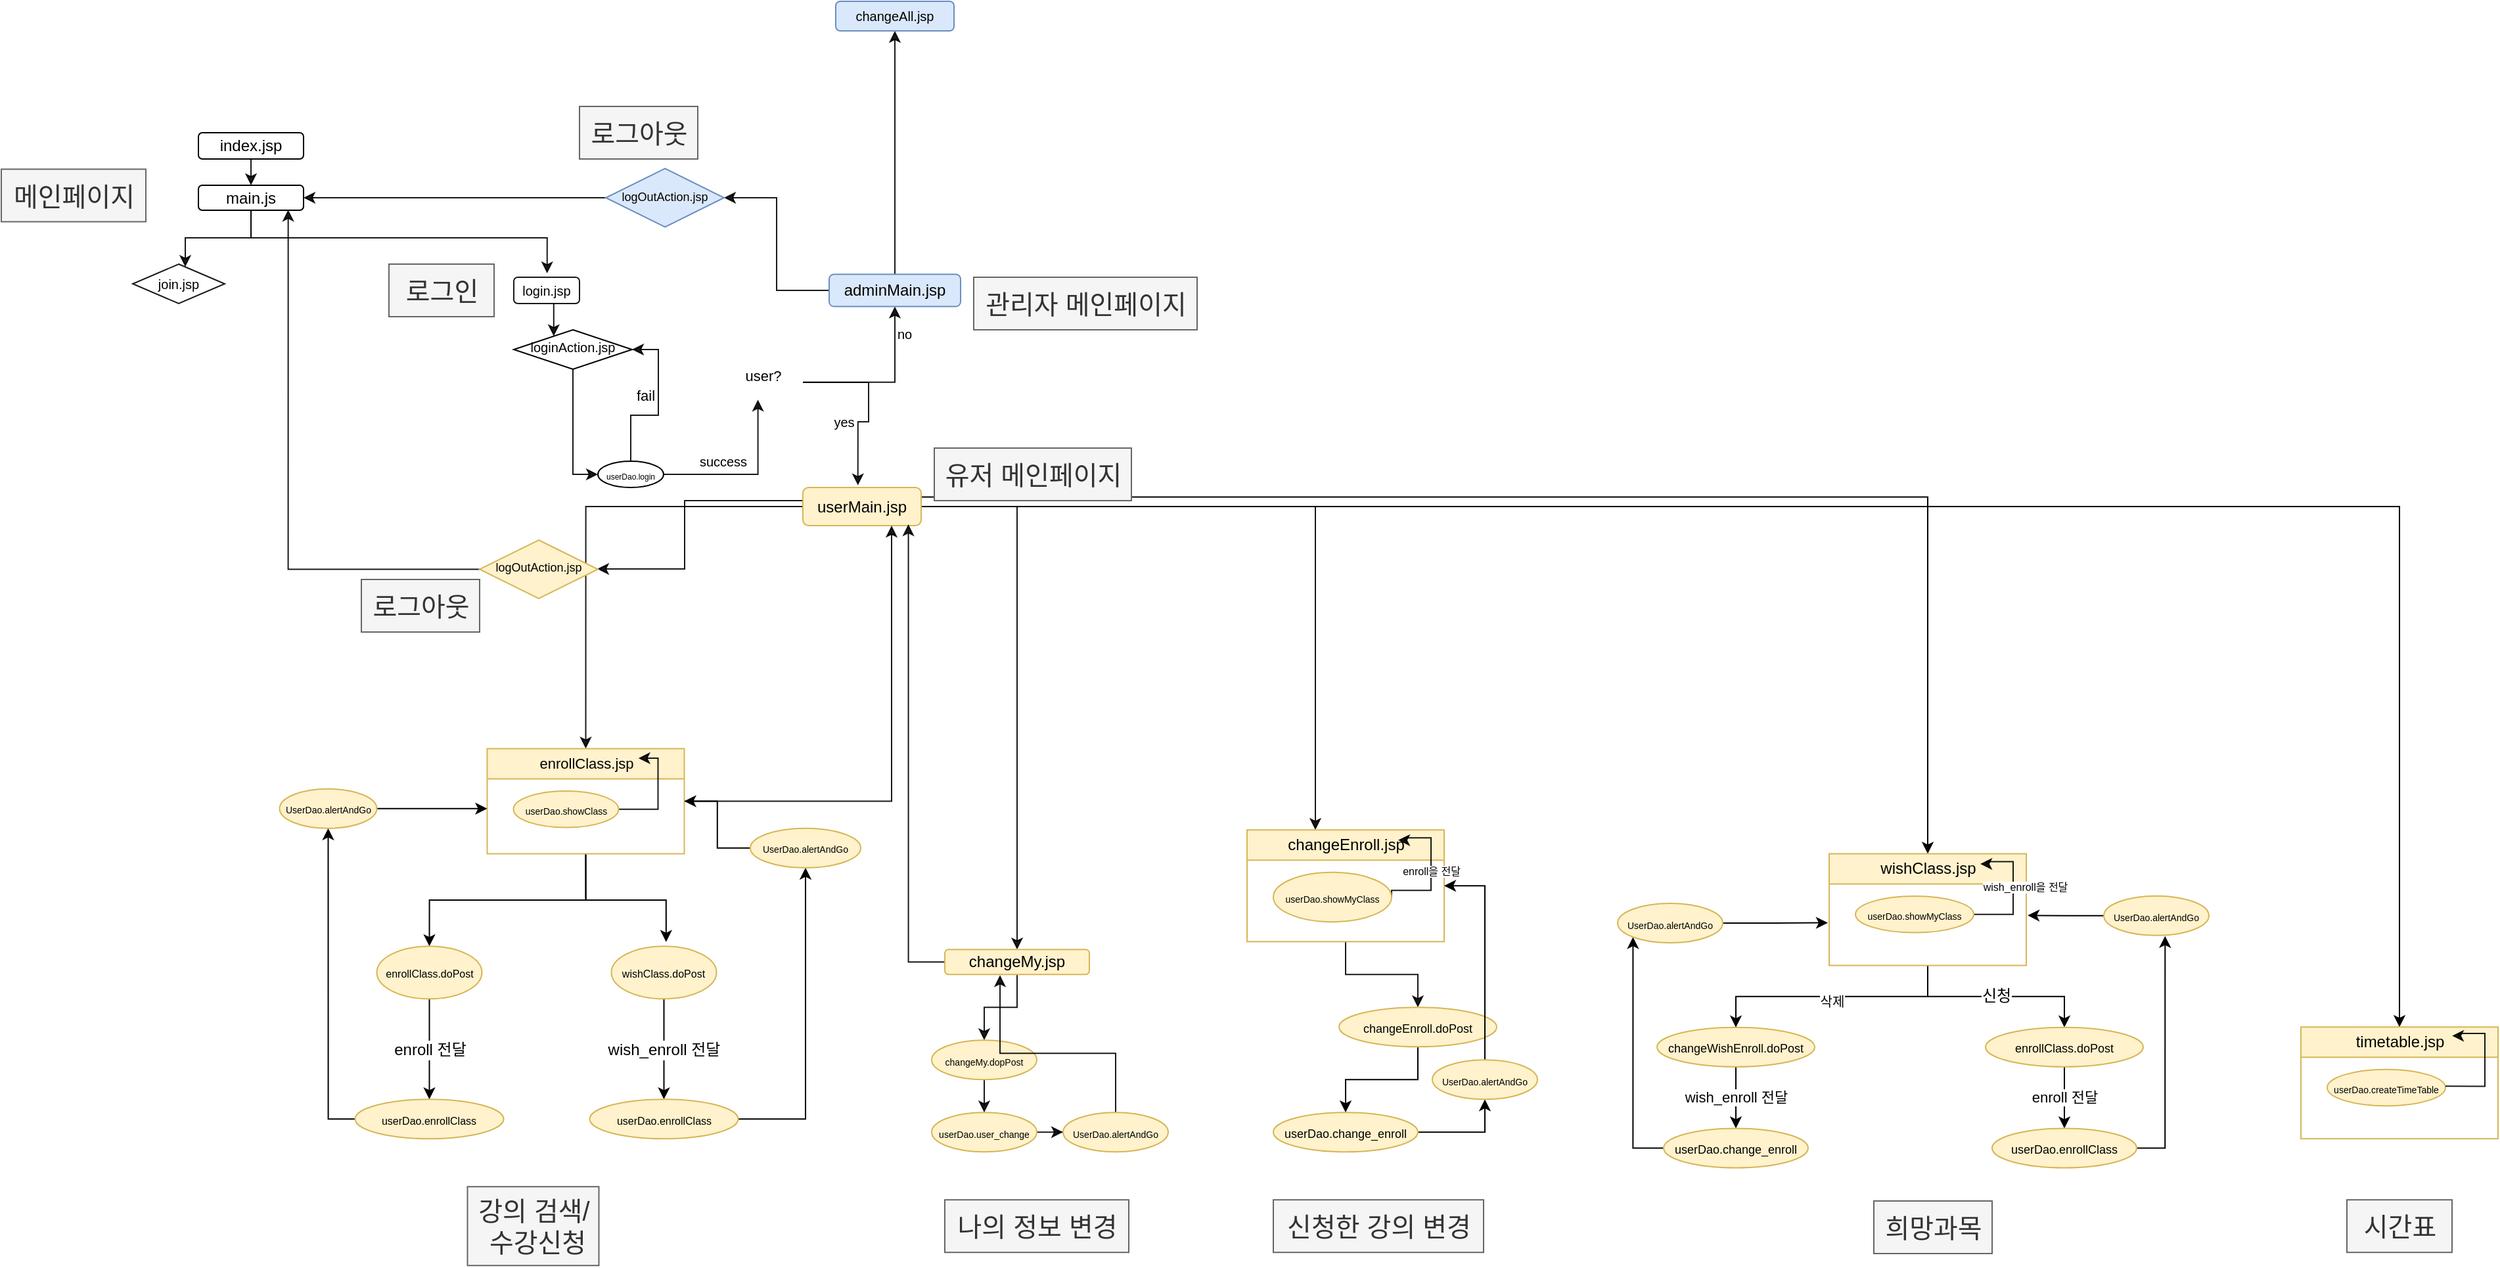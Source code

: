 <mxfile version="20.3.0" type="device"><diagram id="C5RBs43oDa-KdzZeNtuy" name="Page-1"><mxGraphModel dx="1122" dy="823" grid="1" gridSize="10" guides="1" tooltips="1" connect="1" arrows="1" fold="1" page="1" pageScale="1" pageWidth="827" pageHeight="1169" math="0" shadow="0"><root><mxCell id="WIyWlLk6GJQsqaUBKTNV-0"/><mxCell id="WIyWlLk6GJQsqaUBKTNV-1" parent="WIyWlLk6GJQsqaUBKTNV-0"/><mxCell id="cVzbxsJDq6gaKFHoCnAK-21" style="edgeStyle=orthogonalEdgeStyle;rounded=0;orthogonalLoop=1;jettySize=auto;html=1;entryX=0.5;entryY=0;entryDx=0;entryDy=0;opacity=90;" parent="WIyWlLk6GJQsqaUBKTNV-1" source="WIyWlLk6GJQsqaUBKTNV-3" target="WIyWlLk6GJQsqaUBKTNV-7" edge="1"><mxGeometry relative="1" as="geometry"><Array as="points"><mxPoint x="240" y="300"/><mxPoint x="240" y="300"/></Array></mxGeometry></mxCell><mxCell id="WIyWlLk6GJQsqaUBKTNV-3" value="index.jsp" style="rounded=1;whiteSpace=wrap;html=1;fontSize=12;glass=0;strokeWidth=1;shadow=0;" parent="WIyWlLk6GJQsqaUBKTNV-1" vertex="1"><mxGeometry x="200" y="260" width="80" height="20" as="geometry"/></mxCell><mxCell id="cVzbxsJDq6gaKFHoCnAK-24" style="edgeStyle=orthogonalEdgeStyle;rounded=0;orthogonalLoop=1;jettySize=auto;html=1;exitX=0.5;exitY=1;exitDx=0;exitDy=0;opacity=90;entryX=0.507;entryY=-0.148;entryDx=0;entryDy=0;entryPerimeter=0;" parent="WIyWlLk6GJQsqaUBKTNV-1" source="WIyWlLk6GJQsqaUBKTNV-7" target="cVzbxsJDq6gaKFHoCnAK-36" edge="1"><mxGeometry relative="1" as="geometry"><mxPoint x="525" y="360" as="targetPoint"/><Array as="points"><mxPoint x="360" y="340"/><mxPoint x="465" y="340"/><mxPoint x="465" y="367"/></Array></mxGeometry></mxCell><mxCell id="WIyWlLk6GJQsqaUBKTNV-7" value="main.js" style="rounded=1;whiteSpace=wrap;html=1;fontSize=12;glass=0;strokeWidth=1;shadow=0;" parent="WIyWlLk6GJQsqaUBKTNV-1" vertex="1"><mxGeometry x="200" y="300" width="80" height="19" as="geometry"/></mxCell><mxCell id="cVzbxsJDq6gaKFHoCnAK-26" style="edgeStyle=orthogonalEdgeStyle;rounded=0;orthogonalLoop=1;jettySize=auto;html=1;opacity=90;exitX=0.607;exitY=0.963;exitDx=0;exitDy=0;exitPerimeter=0;" parent="WIyWlLk6GJQsqaUBKTNV-1" source="cVzbxsJDq6gaKFHoCnAK-36" target="cVzbxsJDq6gaKFHoCnAK-31" edge="1"><mxGeometry relative="1" as="geometry"><mxPoint x="474" y="391" as="sourcePoint"/><mxPoint x="545" y="410" as="targetPoint"/><Array as="points"><mxPoint x="470" y="391"/><mxPoint x="470" y="391"/></Array></mxGeometry></mxCell><mxCell id="cVzbxsJDq6gaKFHoCnAK-43" style="edgeStyle=orthogonalEdgeStyle;rounded=0;orthogonalLoop=1;jettySize=auto;html=1;fontFamily=Helvetica;fontSize=12;fontColor=default;opacity=90;entryX=0;entryY=0.5;entryDx=0;entryDy=0;" parent="WIyWlLk6GJQsqaUBKTNV-1" source="cVzbxsJDq6gaKFHoCnAK-31" target="cVzbxsJDq6gaKFHoCnAK-82" edge="1"><mxGeometry relative="1" as="geometry"><mxPoint x="490" y="520" as="targetPoint"/><Array as="points"><mxPoint x="485" y="520"/></Array></mxGeometry></mxCell><mxCell id="cVzbxsJDq6gaKFHoCnAK-31" value="&lt;font style=&quot;font-size: 10px;&quot;&gt;loginAction.jsp&lt;/font&gt;" style="rhombus;whiteSpace=wrap;html=1;shadow=0;fontFamily=Helvetica;fontSize=12;align=center;strokeWidth=1;spacing=6;spacingTop=-4;" parent="WIyWlLk6GJQsqaUBKTNV-1" vertex="1"><mxGeometry x="440" y="410" width="90" height="30" as="geometry"/></mxCell><mxCell id="cVzbxsJDq6gaKFHoCnAK-32" style="edgeStyle=orthogonalEdgeStyle;rounded=0;orthogonalLoop=1;jettySize=auto;html=1;exitX=0.5;exitY=1;exitDx=0;exitDy=0;opacity=90;" parent="WIyWlLk6GJQsqaUBKTNV-1" source="WIyWlLk6GJQsqaUBKTNV-7" target="cVzbxsJDq6gaKFHoCnAK-33" edge="1"><mxGeometry relative="1" as="geometry"><mxPoint x="215" y="340.0" as="sourcePoint"/><mxPoint x="190" y="380" as="targetPoint"/><Array as="points"><mxPoint x="240" y="340"/><mxPoint x="190" y="340"/></Array></mxGeometry></mxCell><mxCell id="cVzbxsJDq6gaKFHoCnAK-33" value="join.jsp" style="rhombus;whiteSpace=wrap;html=1;labelBorderColor=none;fontSize=10;fontColor=none;opacity=90;" parent="WIyWlLk6GJQsqaUBKTNV-1" vertex="1"><mxGeometry x="150" y="360" width="70" height="30" as="geometry"/></mxCell><mxCell id="cVzbxsJDq6gaKFHoCnAK-36" value="login.jsp" style="rounded=1;whiteSpace=wrap;html=1;labelBorderColor=none;fontSize=10;fontColor=none;opacity=90;" parent="WIyWlLk6GJQsqaUBKTNV-1" vertex="1"><mxGeometry x="440" y="370" width="50" height="20" as="geometry"/></mxCell><mxCell id="cVzbxsJDq6gaKFHoCnAK-63" value="success" style="edgeStyle=orthogonalEdgeStyle;rounded=0;orthogonalLoop=1;jettySize=auto;html=1;exitX=1;exitY=0.5;exitDx=0;exitDy=0;fontFamily=Helvetica;fontSize=10;fontColor=default;opacity=90;entryX=0.43;entryY=1.106;entryDx=0;entryDy=0;entryPerimeter=0;" parent="WIyWlLk6GJQsqaUBKTNV-1" source="cVzbxsJDq6gaKFHoCnAK-82" target="cVzbxsJDq6gaKFHoCnAK-94" edge="1"><mxGeometry x="-0.298" y="10" relative="1" as="geometry"><mxPoint x="540" y="500" as="sourcePoint"/><mxPoint x="625" y="460" as="targetPoint"/><mxPoint as="offset"/></mxGeometry></mxCell><mxCell id="cVzbxsJDq6gaKFHoCnAK-53" style="edgeStyle=orthogonalEdgeStyle;rounded=0;orthogonalLoop=1;jettySize=auto;html=1;fontFamily=Helvetica;fontSize=10;fontColor=default;opacity=90;" parent="WIyWlLk6GJQsqaUBKTNV-1" source="cVzbxsJDq6gaKFHoCnAK-46" target="cVzbxsJDq6gaKFHoCnAK-74" edge="1"><mxGeometry relative="1" as="geometry"><mxPoint x="570.029" y="621" as="targetPoint"/><Array as="points"><mxPoint x="570" y="540"/><mxPoint x="570" y="592"/></Array></mxGeometry></mxCell><mxCell id="cVzbxsJDq6gaKFHoCnAK-55" style="edgeStyle=orthogonalEdgeStyle;rounded=0;orthogonalLoop=1;jettySize=auto;html=1;fontFamily=Helvetica;fontSize=10;fontColor=default;opacity=90;" parent="WIyWlLk6GJQsqaUBKTNV-1" source="cVzbxsJDq6gaKFHoCnAK-46" target="cVzbxsJDq6gaKFHoCnAK-183" edge="1"><mxGeometry relative="1" as="geometry"><mxPoint x="1105" y="621" as="targetPoint"/><Array as="points"><mxPoint x="1050" y="544"/></Array></mxGeometry></mxCell><mxCell id="cVzbxsJDq6gaKFHoCnAK-57" style="edgeStyle=orthogonalEdgeStyle;rounded=0;orthogonalLoop=1;jettySize=auto;html=1;fontFamily=Helvetica;fontSize=10;fontColor=default;opacity=90;" parent="WIyWlLk6GJQsqaUBKTNV-1" source="cVzbxsJDq6gaKFHoCnAK-46" target="cVzbxsJDq6gaKFHoCnAK-56" edge="1"><mxGeometry relative="1" as="geometry"/></mxCell><mxCell id="cVzbxsJDq6gaKFHoCnAK-59" style="edgeStyle=orthogonalEdgeStyle;rounded=0;orthogonalLoop=1;jettySize=auto;html=1;fontFamily=Helvetica;fontSize=10;fontColor=default;opacity=90;entryX=0.5;entryY=0;entryDx=0;entryDy=0;" parent="WIyWlLk6GJQsqaUBKTNV-1" source="cVzbxsJDq6gaKFHoCnAK-46" target="cVzbxsJDq6gaKFHoCnAK-111" edge="1"><mxGeometry relative="1" as="geometry"><mxPoint x="590" y="631" as="targetPoint"/></mxGeometry></mxCell><mxCell id="E6kYN-2O14UNPboY8QHD-41" style="edgeStyle=orthogonalEdgeStyle;rounded=0;orthogonalLoop=1;jettySize=auto;html=1;exitX=1;exitY=0.25;exitDx=0;exitDy=0;entryX=0.5;entryY=0;entryDx=0;entryDy=0;fontSize=20;" edge="1" parent="WIyWlLk6GJQsqaUBKTNV-1" source="cVzbxsJDq6gaKFHoCnAK-46" target="E6kYN-2O14UNPboY8QHD-36"><mxGeometry relative="1" as="geometry"/></mxCell><mxCell id="E6kYN-2O14UNPboY8QHD-92" style="edgeStyle=orthogonalEdgeStyle;rounded=0;orthogonalLoop=1;jettySize=auto;html=1;exitX=1;exitY=0.5;exitDx=0;exitDy=0;entryX=0.5;entryY=0;entryDx=0;entryDy=0;fontSize=12;" edge="1" parent="WIyWlLk6GJQsqaUBKTNV-1" source="cVzbxsJDq6gaKFHoCnAK-46" target="E6kYN-2O14UNPboY8QHD-80"><mxGeometry relative="1" as="geometry"/></mxCell><mxCell id="cVzbxsJDq6gaKFHoCnAK-46" value="userMain.jsp" style="rounded=1;whiteSpace=wrap;html=1;fontSize=12;glass=0;strokeWidth=1;shadow=0;strokeColor=#d6b656;fontFamily=Helvetica;fillColor=#fff2cc;" parent="WIyWlLk6GJQsqaUBKTNV-1" vertex="1"><mxGeometry x="660" y="530" width="90" height="29" as="geometry"/></mxCell><mxCell id="cVzbxsJDq6gaKFHoCnAK-140" style="edgeStyle=orthogonalEdgeStyle;rounded=0;orthogonalLoop=1;jettySize=auto;html=1;exitX=0.5;exitY=1;exitDx=0;exitDy=0;fontFamily=Helvetica;fontSize=7;fontColor=default;opacity=90;entryX=0.5;entryY=0;entryDx=0;entryDy=0;" parent="WIyWlLk6GJQsqaUBKTNV-1" source="cVzbxsJDq6gaKFHoCnAK-56" target="cVzbxsJDq6gaKFHoCnAK-141" edge="1"><mxGeometry relative="1" as="geometry"><mxPoint x="823" y="941.62" as="targetPoint"/></mxGeometry></mxCell><mxCell id="cVzbxsJDq6gaKFHoCnAK-151" style="edgeStyle=orthogonalEdgeStyle;rounded=0;orthogonalLoop=1;jettySize=auto;html=1;exitX=0;exitY=0.5;exitDx=0;exitDy=0;fontFamily=Helvetica;fontSize=7;fontColor=default;opacity=90;entryX=0.892;entryY=0.967;entryDx=0;entryDy=0;entryPerimeter=0;" parent="WIyWlLk6GJQsqaUBKTNV-1" source="cVzbxsJDq6gaKFHoCnAK-56" target="cVzbxsJDq6gaKFHoCnAK-46" edge="1"><mxGeometry relative="1" as="geometry"><mxPoint x="740.016" y="570.0" as="targetPoint"/></mxGeometry></mxCell><mxCell id="cVzbxsJDq6gaKFHoCnAK-56" value="changeMy.jsp" style="rounded=1;whiteSpace=wrap;html=1;fontSize=12;glass=0;strokeWidth=1;shadow=0;strokeColor=#d6b656;fontFamily=Helvetica;fillColor=#fff2cc;fontColor=default;" parent="WIyWlLk6GJQsqaUBKTNV-1" vertex="1"><mxGeometry x="768" y="881.62" width="110" height="19" as="geometry"/></mxCell><mxCell id="cVzbxsJDq6gaKFHoCnAK-67" style="edgeStyle=orthogonalEdgeStyle;rounded=0;orthogonalLoop=1;jettySize=auto;html=1;exitX=1;exitY=0.5;exitDx=0;exitDy=0;entryX=0.465;entryY=-0.058;entryDx=0;entryDy=0;entryPerimeter=0;fontFamily=Helvetica;fontSize=10;fontColor=default;opacity=90;" parent="WIyWlLk6GJQsqaUBKTNV-1" target="cVzbxsJDq6gaKFHoCnAK-46" edge="1"><mxGeometry relative="1" as="geometry"><mxPoint x="660" y="450" as="sourcePoint"/><Array as="points"><mxPoint x="710" y="450"/><mxPoint x="710" y="480"/><mxPoint x="702" y="480"/></Array></mxGeometry></mxCell><mxCell id="cVzbxsJDq6gaKFHoCnAK-69" value="yes" style="edgeStyle=orthogonalEdgeStyle;rounded=0;orthogonalLoop=1;jettySize=auto;html=1;fontFamily=Helvetica;fontSize=10;fontColor=default;opacity=90;exitX=1.002;exitY=0.662;exitDx=0;exitDy=0;exitPerimeter=0;" parent="WIyWlLk6GJQsqaUBKTNV-1" source="cVzbxsJDq6gaKFHoCnAK-94" target="cVzbxsJDq6gaKFHoCnAK-71" edge="1"><mxGeometry x="-0.522" y="-30" relative="1" as="geometry"><mxPoint x="660.0" y="450.0" as="sourcePoint"/><mxPoint x="730" y="410" as="targetPoint"/><mxPoint as="offset"/></mxGeometry></mxCell><mxCell id="cVzbxsJDq6gaKFHoCnAK-153" style="edgeStyle=orthogonalEdgeStyle;rounded=0;orthogonalLoop=1;jettySize=auto;html=1;entryX=1;entryY=0.5;entryDx=0;entryDy=0;fontFamily=Helvetica;fontSize=7;fontColor=default;opacity=90;" parent="WIyWlLk6GJQsqaUBKTNV-1" source="cVzbxsJDq6gaKFHoCnAK-71" target="cVzbxsJDq6gaKFHoCnAK-152" edge="1"><mxGeometry relative="1" as="geometry"/></mxCell><mxCell id="cVzbxsJDq6gaKFHoCnAK-156" style="edgeStyle=orthogonalEdgeStyle;rounded=0;orthogonalLoop=1;jettySize=auto;html=1;fontFamily=Helvetica;fontSize=7;fontColor=default;opacity=90;" parent="WIyWlLk6GJQsqaUBKTNV-1" source="cVzbxsJDq6gaKFHoCnAK-71" target="cVzbxsJDq6gaKFHoCnAK-155" edge="1"><mxGeometry relative="1" as="geometry"/></mxCell><mxCell id="cVzbxsJDq6gaKFHoCnAK-71" value="adminMain.jsp" style="rounded=1;whiteSpace=wrap;html=1;fontSize=12;glass=0;strokeWidth=1;shadow=0;strokeColor=#6c8ebf;fontFamily=Helvetica;fillColor=#dae8fc;" parent="WIyWlLk6GJQsqaUBKTNV-1" vertex="1"><mxGeometry x="680" y="367.75" width="100" height="24.5" as="geometry"/></mxCell><mxCell id="cVzbxsJDq6gaKFHoCnAK-80" style="edgeStyle=orthogonalEdgeStyle;rounded=0;orthogonalLoop=1;jettySize=auto;html=1;entryX=0.854;entryY=0.978;entryDx=0;entryDy=0;entryPerimeter=0;fontFamily=Helvetica;fontSize=11;fontColor=default;opacity=90;" parent="WIyWlLk6GJQsqaUBKTNV-1" source="cVzbxsJDq6gaKFHoCnAK-74" target="WIyWlLk6GJQsqaUBKTNV-7" edge="1"><mxGeometry relative="1" as="geometry"/></mxCell><mxCell id="cVzbxsJDq6gaKFHoCnAK-74" value="&lt;font style=&quot;font-size: 9px;&quot;&gt;logOutAction.jsp&lt;/font&gt;" style="rhombus;whiteSpace=wrap;html=1;shadow=0;fontFamily=Helvetica;fontSize=12;align=center;strokeWidth=1;spacing=6;spacingTop=-4;fillColor=#fff2cc;strokeColor=#d6b656;" parent="WIyWlLk6GJQsqaUBKTNV-1" vertex="1"><mxGeometry x="414" y="570" width="90" height="44.5" as="geometry"/></mxCell><mxCell id="cVzbxsJDq6gaKFHoCnAK-86" value="fail&lt;br&gt;" style="edgeStyle=orthogonalEdgeStyle;rounded=0;orthogonalLoop=1;jettySize=auto;html=1;entryX=1;entryY=0.5;entryDx=0;entryDy=0;fontFamily=Helvetica;fontSize=11;fontColor=default;opacity=90;" parent="WIyWlLk6GJQsqaUBKTNV-1" source="cVzbxsJDq6gaKFHoCnAK-82" target="cVzbxsJDq6gaKFHoCnAK-31" edge="1"><mxGeometry x="0.127" y="10" relative="1" as="geometry"><mxPoint as="offset"/></mxGeometry></mxCell><mxCell id="cVzbxsJDq6gaKFHoCnAK-82" value="&lt;span style=&quot;caret-color: rgb(0, 0, 0); font-family: Helvetica; font-size: 6px; font-style: normal; font-variant-caps: normal; font-weight: 400; letter-spacing: normal; text-align: center; text-indent: 0px; text-transform: none; word-spacing: 0px; -webkit-text-stroke-width: 0px; text-decoration: none; float: none; display: inline !important;&quot;&gt;userDao.login&lt;/span&gt;" style="ellipse;whiteSpace=wrap;html=1;shadow=0;strokeWidth=1;fontFamily=Helvetica;fontSize=11;fontColor=default;labelBackgroundColor=none;" parent="WIyWlLk6GJQsqaUBKTNV-1" vertex="1"><mxGeometry x="504" y="510" width="50" height="20" as="geometry"/></mxCell><mxCell id="cVzbxsJDq6gaKFHoCnAK-87" value="&lt;span style=&quot;caret-color: rgb(0, 0, 0); color: rgb(0, 0, 0); font-family: Helvetica; font-size: 10px; font-style: normal; font-variant-caps: normal; font-weight: 400; letter-spacing: normal; text-align: center; text-indent: 0px; text-transform: none; word-spacing: 0px; -webkit-text-stroke-width: 0px; background-color: rgb(255, 255, 255); text-decoration: none; float: none; display: inline !important;&quot;&gt;no&lt;br&gt;&lt;br&gt;&lt;/span&gt;" style="text;whiteSpace=wrap;html=1;fontSize=11;fontFamily=Helvetica;fontColor=default;" parent="WIyWlLk6GJQsqaUBKTNV-1" vertex="1"><mxGeometry x="730" y="400" width="20" height="10" as="geometry"/></mxCell><mxCell id="cVzbxsJDq6gaKFHoCnAK-94" value="user?" style="text;html=1;strokeColor=none;fillColor=none;align=center;verticalAlign=middle;whiteSpace=wrap;rounded=0;shadow=0;strokeWidth=1;fontFamily=Helvetica;fontSize=11;fontColor=default;" parent="WIyWlLk6GJQsqaUBKTNV-1" vertex="1"><mxGeometry x="600" y="430" width="60" height="30" as="geometry"/></mxCell><mxCell id="cVzbxsJDq6gaKFHoCnAK-135" style="edgeStyle=orthogonalEdgeStyle;rounded=0;orthogonalLoop=1;jettySize=auto;html=1;exitX=1;exitY=0.5;exitDx=0;exitDy=0;fontFamily=Helvetica;fontSize=7;fontColor=default;opacity=90;entryX=0.75;entryY=1;entryDx=0;entryDy=0;" parent="WIyWlLk6GJQsqaUBKTNV-1" source="cVzbxsJDq6gaKFHoCnAK-111" target="cVzbxsJDq6gaKFHoCnAK-46" edge="1"><mxGeometry relative="1" as="geometry"><mxPoint x="730.029" y="595" as="targetPoint"/></mxGeometry></mxCell><mxCell id="jzhgzxh1cdnVvMnVFAoy-8" style="edgeStyle=orthogonalEdgeStyle;rounded=0;orthogonalLoop=1;jettySize=auto;html=1;exitX=0.5;exitY=1;exitDx=0;exitDy=0;entryX=0.5;entryY=0;entryDx=0;entryDy=0;" parent="WIyWlLk6GJQsqaUBKTNV-1" source="cVzbxsJDq6gaKFHoCnAK-111" target="cVzbxsJDq6gaKFHoCnAK-126" edge="1"><mxGeometry relative="1" as="geometry"><mxPoint x="379.75" y="869.37" as="targetPoint"/></mxGeometry></mxCell><mxCell id="E6kYN-2O14UNPboY8QHD-64" style="edgeStyle=orthogonalEdgeStyle;rounded=0;orthogonalLoop=1;jettySize=auto;html=1;exitX=0.5;exitY=1;exitDx=0;exitDy=0;entryX=0.521;entryY=-0.081;entryDx=0;entryDy=0;entryPerimeter=0;fontSize=12;" edge="1" parent="WIyWlLk6GJQsqaUBKTNV-1" source="cVzbxsJDq6gaKFHoCnAK-111" target="E6kYN-2O14UNPboY8QHD-62"><mxGeometry relative="1" as="geometry"/></mxCell><mxCell id="cVzbxsJDq6gaKFHoCnAK-111" value="&lt;span style=&quot;font-size: 11px; font-weight: 400;&quot;&gt;enrollClass.jsp&lt;/span&gt;" style="swimlane;shadow=0;strokeColor=#d6b656;strokeWidth=1;fontFamily=Helvetica;fontSize=7;fillColor=#fff2cc;html=1;" parent="WIyWlLk6GJQsqaUBKTNV-1" vertex="1"><mxGeometry x="419.75" y="728.75" width="150" height="80" as="geometry"><mxRectangle x="435" y="674.5" width="110" height="30" as="alternateBounds"/></mxGeometry></mxCell><mxCell id="cVzbxsJDq6gaKFHoCnAK-178" style="edgeStyle=orthogonalEdgeStyle;rounded=0;orthogonalLoop=1;jettySize=auto;html=1;exitX=1;exitY=0.5;exitDx=0;exitDy=0;entryX=0.767;entryY=0.091;entryDx=0;entryDy=0;entryPerimeter=0;fontFamily=Helvetica;fontSize=8;fontColor=default;opacity=90;" parent="cVzbxsJDq6gaKFHoCnAK-111" source="cVzbxsJDq6gaKFHoCnAK-98" target="cVzbxsJDq6gaKFHoCnAK-111" edge="1"><mxGeometry relative="1" as="geometry"><Array as="points"><mxPoint x="130" y="46"/><mxPoint x="130" y="7"/></Array></mxGeometry></mxCell><mxCell id="cVzbxsJDq6gaKFHoCnAK-98" value="&lt;font style=&quot;font-size: 7px;&quot;&gt;userDao.showClass&lt;/font&gt;" style="ellipse;whiteSpace=wrap;html=1;shadow=0;strokeColor=#d6b656;strokeWidth=1;fontFamily=Helvetica;fontSize=11;fillColor=#fff2cc;" parent="cVzbxsJDq6gaKFHoCnAK-111" vertex="1"><mxGeometry x="20" y="32.25" width="80" height="27.75" as="geometry"/></mxCell><mxCell id="E6kYN-2O14UNPboY8QHD-55" value="enroll 전달" style="edgeStyle=orthogonalEdgeStyle;rounded=0;orthogonalLoop=1;jettySize=auto;html=1;exitX=0.5;exitY=1;exitDx=0;exitDy=0;entryX=0.5;entryY=0;entryDx=0;entryDy=0;fontSize=12;" edge="1" parent="WIyWlLk6GJQsqaUBKTNV-1" source="cVzbxsJDq6gaKFHoCnAK-126" target="cVzbxsJDq6gaKFHoCnAK-128"><mxGeometry relative="1" as="geometry"/></mxCell><mxCell id="cVzbxsJDq6gaKFHoCnAK-126" value="&lt;font style=&quot;font-size: 8px;&quot;&gt;enrollClass.doPost&lt;/font&gt;" style="ellipse;whiteSpace=wrap;html=1;shadow=0;strokeColor=#d6b656;strokeWidth=1;fontFamily=Helvetica;fontSize=11;fillColor=#fff2cc;" parent="WIyWlLk6GJQsqaUBKTNV-1" vertex="1"><mxGeometry x="335.75" y="879.12" width="80" height="40" as="geometry"/></mxCell><mxCell id="E6kYN-2O14UNPboY8QHD-56" style="edgeStyle=orthogonalEdgeStyle;rounded=0;orthogonalLoop=1;jettySize=auto;html=1;exitX=0;exitY=0.5;exitDx=0;exitDy=0;entryX=0.5;entryY=1;entryDx=0;entryDy=0;fontSize=12;" edge="1" parent="WIyWlLk6GJQsqaUBKTNV-1" source="cVzbxsJDq6gaKFHoCnAK-128" target="cVzbxsJDq6gaKFHoCnAK-166"><mxGeometry relative="1" as="geometry"/></mxCell><mxCell id="cVzbxsJDq6gaKFHoCnAK-128" value="&lt;font style=&quot;font-size: 8px;&quot;&gt;userDao.enrollClass&lt;/font&gt;" style="ellipse;whiteSpace=wrap;html=1;shadow=0;strokeColor=#d6b656;strokeWidth=1;fontFamily=Helvetica;fontSize=11;fillColor=#fff2cc;fontColor=default;" parent="WIyWlLk6GJQsqaUBKTNV-1" vertex="1"><mxGeometry x="319.25" y="995.62" width="113" height="30" as="geometry"/></mxCell><mxCell id="cVzbxsJDq6gaKFHoCnAK-143" style="edgeStyle=orthogonalEdgeStyle;rounded=0;orthogonalLoop=1;jettySize=auto;html=1;fontFamily=Helvetica;fontSize=7;fontColor=default;opacity=90;entryX=0.5;entryY=0;entryDx=0;entryDy=0;" parent="WIyWlLk6GJQsqaUBKTNV-1" source="cVzbxsJDq6gaKFHoCnAK-141" target="cVzbxsJDq6gaKFHoCnAK-142" edge="1"><mxGeometry relative="1" as="geometry"/></mxCell><mxCell id="cVzbxsJDq6gaKFHoCnAK-141" value="&lt;font style=&quot;font-size: 7px;&quot;&gt;changeMy.dopPost&lt;/font&gt;" style="ellipse;whiteSpace=wrap;html=1;shadow=0;strokeColor=#d6b656;strokeWidth=1;fontFamily=Helvetica;fontSize=11;fillColor=#fff2cc;fontColor=default;" parent="WIyWlLk6GJQsqaUBKTNV-1" vertex="1"><mxGeometry x="758" y="950.62" width="80" height="30" as="geometry"/></mxCell><mxCell id="cVzbxsJDq6gaKFHoCnAK-148" style="edgeStyle=orthogonalEdgeStyle;rounded=0;orthogonalLoop=1;jettySize=auto;html=1;exitX=1;exitY=0.5;exitDx=0;exitDy=0;fontFamily=Helvetica;fontSize=7;fontColor=default;opacity=90;" parent="WIyWlLk6GJQsqaUBKTNV-1" source="cVzbxsJDq6gaKFHoCnAK-142" target="cVzbxsJDq6gaKFHoCnAK-147" edge="1"><mxGeometry relative="1" as="geometry"/></mxCell><mxCell id="cVzbxsJDq6gaKFHoCnAK-142" value="&lt;font style=&quot;font-size: 7px;&quot;&gt;userDao.user_change&lt;/font&gt;" style="ellipse;whiteSpace=wrap;html=1;shadow=0;strokeColor=#d6b656;strokeWidth=1;fontFamily=Helvetica;fontSize=11;fillColor=#fff2cc;fontColor=default;" parent="WIyWlLk6GJQsqaUBKTNV-1" vertex="1"><mxGeometry x="758" y="1005.62" width="80" height="30" as="geometry"/></mxCell><mxCell id="cVzbxsJDq6gaKFHoCnAK-149" style="edgeStyle=orthogonalEdgeStyle;rounded=0;orthogonalLoop=1;jettySize=auto;html=1;entryX=0.382;entryY=1.028;entryDx=0;entryDy=0;entryPerimeter=0;fontFamily=Helvetica;fontSize=7;fontColor=default;opacity=90;" parent="WIyWlLk6GJQsqaUBKTNV-1" source="cVzbxsJDq6gaKFHoCnAK-147" target="cVzbxsJDq6gaKFHoCnAK-56" edge="1"><mxGeometry relative="1" as="geometry"><Array as="points"><mxPoint x="898" y="960.62"/><mxPoint x="810" y="960.62"/></Array></mxGeometry></mxCell><mxCell id="cVzbxsJDq6gaKFHoCnAK-147" value="&lt;font style=&quot;font-size: 7px;&quot;&gt;UserDao.alertAndGo&lt;/font&gt;" style="ellipse;whiteSpace=wrap;html=1;shadow=0;strokeColor=#d6b656;strokeWidth=1;fontFamily=Helvetica;fontSize=11;fillColor=#fff2cc;fontColor=default;" parent="WIyWlLk6GJQsqaUBKTNV-1" vertex="1"><mxGeometry x="858" y="1005.62" width="80" height="30" as="geometry"/></mxCell><mxCell id="cVzbxsJDq6gaKFHoCnAK-154" style="edgeStyle=orthogonalEdgeStyle;rounded=0;orthogonalLoop=1;jettySize=auto;html=1;entryX=1;entryY=0.5;entryDx=0;entryDy=0;fontFamily=Helvetica;fontSize=7;fontColor=default;opacity=90;" parent="WIyWlLk6GJQsqaUBKTNV-1" source="cVzbxsJDq6gaKFHoCnAK-152" target="WIyWlLk6GJQsqaUBKTNV-7" edge="1"><mxGeometry relative="1" as="geometry"/></mxCell><mxCell id="cVzbxsJDq6gaKFHoCnAK-152" value="&lt;font style=&quot;font-size: 9px;&quot;&gt;logOutAction.jsp&lt;/font&gt;" style="rhombus;whiteSpace=wrap;html=1;shadow=0;fontFamily=Helvetica;fontSize=12;align=center;strokeWidth=1;spacing=6;spacingTop=-4;fillColor=#dae8fc;strokeColor=#6c8ebf;" parent="WIyWlLk6GJQsqaUBKTNV-1" vertex="1"><mxGeometry x="510" y="287.25" width="90" height="44.5" as="geometry"/></mxCell><mxCell id="cVzbxsJDq6gaKFHoCnAK-155" value="&lt;span style=&quot;font-size: 10px;&quot;&gt;changeAll.jsp&lt;/span&gt;" style="rounded=1;whiteSpace=wrap;html=1;fontSize=12;glass=0;strokeWidth=1;shadow=0;strokeColor=#6c8ebf;fontFamily=Helvetica;fillColor=#dae8fc;fontColor=default;" parent="WIyWlLk6GJQsqaUBKTNV-1" vertex="1"><mxGeometry x="685" y="160" width="90" height="22.5" as="geometry"/></mxCell><mxCell id="E6kYN-2O14UNPboY8QHD-57" style="edgeStyle=orthogonalEdgeStyle;rounded=0;orthogonalLoop=1;jettySize=auto;html=1;fontSize=12;" edge="1" parent="WIyWlLk6GJQsqaUBKTNV-1" source="cVzbxsJDq6gaKFHoCnAK-166"><mxGeometry relative="1" as="geometry"><mxPoint x="419.75" y="774.37" as="targetPoint"/></mxGeometry></mxCell><mxCell id="cVzbxsJDq6gaKFHoCnAK-166" value="&lt;font style=&quot;font-size: 7px;&quot;&gt;UserDao.alertAndGo&lt;/font&gt;" style="ellipse;whiteSpace=wrap;html=1;shadow=0;strokeColor=#d6b656;strokeWidth=1;fontFamily=Helvetica;fontSize=11;fillColor=#fff2cc;fontColor=default;" parent="WIyWlLk6GJQsqaUBKTNV-1" vertex="1"><mxGeometry x="261.75" y="759.37" width="74" height="30" as="geometry"/></mxCell><mxCell id="cVzbxsJDq6gaKFHoCnAK-192" style="edgeStyle=orthogonalEdgeStyle;rounded=0;orthogonalLoop=1;jettySize=auto;html=1;exitX=0.5;exitY=1;exitDx=0;exitDy=0;entryX=0.5;entryY=0;entryDx=0;entryDy=0;fontFamily=Helvetica;fontSize=8;fontColor=default;opacity=90;" parent="WIyWlLk6GJQsqaUBKTNV-1" source="cVzbxsJDq6gaKFHoCnAK-183" target="cVzbxsJDq6gaKFHoCnAK-188" edge="1"><mxGeometry relative="1" as="geometry"/></mxCell><mxCell id="cVzbxsJDq6gaKFHoCnAK-183" value="&lt;span style=&quot;font-size: 12px; font-weight: 400;&quot;&gt;changeEnroll.jsp&lt;/span&gt;" style="swimlane;shadow=0;strokeColor=#d6b656;strokeWidth=1;fontFamily=Helvetica;fontSize=7;fillColor=#fff2cc;html=1;" parent="WIyWlLk6GJQsqaUBKTNV-1" vertex="1"><mxGeometry x="998" y="790.62" width="150" height="85" as="geometry"><mxRectangle x="435" y="674.5" width="110" height="30" as="alternateBounds"/></mxGeometry></mxCell><mxCell id="cVzbxsJDq6gaKFHoCnAK-184" value="enroll을 전달" style="edgeStyle=orthogonalEdgeStyle;rounded=0;orthogonalLoop=1;jettySize=auto;html=1;exitX=1;exitY=0.5;exitDx=0;exitDy=0;entryX=0.767;entryY=0.091;entryDx=0;entryDy=0;entryPerimeter=0;fontFamily=Helvetica;fontSize=8;fontColor=default;opacity=90;" parent="cVzbxsJDq6gaKFHoCnAK-183" source="cVzbxsJDq6gaKFHoCnAK-185" target="cVzbxsJDq6gaKFHoCnAK-183" edge="1"><mxGeometry x="-0.025" relative="1" as="geometry"><Array as="points"><mxPoint x="110" y="46"/><mxPoint x="140" y="46"/><mxPoint x="140" y="6"/><mxPoint x="120" y="6"/><mxPoint x="120" y="8"/></Array><mxPoint as="offset"/></mxGeometry></mxCell><mxCell id="cVzbxsJDq6gaKFHoCnAK-185" value="&lt;font style=&quot;font-size: 7px;&quot;&gt;userDao.showMyClass&lt;/font&gt;" style="ellipse;whiteSpace=wrap;html=1;shadow=0;strokeColor=#d6b656;strokeWidth=1;fontFamily=Helvetica;fontSize=11;fillColor=#fff2cc;" parent="cVzbxsJDq6gaKFHoCnAK-183" vertex="1"><mxGeometry x="20" y="32.25" width="90" height="37.75" as="geometry"/></mxCell><mxCell id="jzhgzxh1cdnVvMnVFAoy-2" style="edgeStyle=orthogonalEdgeStyle;rounded=0;orthogonalLoop=1;jettySize=auto;html=1;exitX=0.5;exitY=1;exitDx=0;exitDy=0;" parent="WIyWlLk6GJQsqaUBKTNV-1" source="cVzbxsJDq6gaKFHoCnAK-188" target="jzhgzxh1cdnVvMnVFAoy-1" edge="1"><mxGeometry relative="1" as="geometry"/></mxCell><mxCell id="cVzbxsJDq6gaKFHoCnAK-188" value="&lt;font style=&quot;font-size: 9px;&quot;&gt;changeEnroll.doPost&lt;/font&gt;" style="ellipse;whiteSpace=wrap;html=1;shadow=0;strokeColor=#d6b656;strokeWidth=1;fontFamily=Helvetica;fontSize=11;fillColor=#fff2cc;fontColor=default;" parent="WIyWlLk6GJQsqaUBKTNV-1" vertex="1"><mxGeometry x="1068" y="925.62" width="120" height="30" as="geometry"/></mxCell><mxCell id="jzhgzxh1cdnVvMnVFAoy-6" style="edgeStyle=orthogonalEdgeStyle;rounded=0;orthogonalLoop=1;jettySize=auto;html=1;entryX=0.5;entryY=1;entryDx=0;entryDy=0;" parent="WIyWlLk6GJQsqaUBKTNV-1" source="jzhgzxh1cdnVvMnVFAoy-1" target="jzhgzxh1cdnVvMnVFAoy-5" edge="1"><mxGeometry relative="1" as="geometry"/></mxCell><mxCell id="jzhgzxh1cdnVvMnVFAoy-1" value="&lt;font style=&quot;font-size: 9px;&quot;&gt;userDao.change_enroll&lt;br&gt;&lt;/font&gt;" style="ellipse;whiteSpace=wrap;html=1;shadow=0;strokeColor=#d6b656;strokeWidth=1;fontFamily=Helvetica;fontSize=11;fillColor=#fff2cc;fontColor=default;" parent="WIyWlLk6GJQsqaUBKTNV-1" vertex="1"><mxGeometry x="1018" y="1005.62" width="110" height="30" as="geometry"/></mxCell><mxCell id="jzhgzxh1cdnVvMnVFAoy-7" style="edgeStyle=orthogonalEdgeStyle;rounded=0;orthogonalLoop=1;jettySize=auto;html=1;exitX=0.5;exitY=0;exitDx=0;exitDy=0;entryX=1;entryY=0.5;entryDx=0;entryDy=0;" parent="WIyWlLk6GJQsqaUBKTNV-1" source="jzhgzxh1cdnVvMnVFAoy-5" target="cVzbxsJDq6gaKFHoCnAK-183" edge="1"><mxGeometry relative="1" as="geometry"/></mxCell><mxCell id="jzhgzxh1cdnVvMnVFAoy-5" value="&lt;font style=&quot;font-size: 7px;&quot;&gt;UserDao.alertAndGo&lt;/font&gt;" style="ellipse;whiteSpace=wrap;html=1;shadow=0;strokeColor=#d6b656;strokeWidth=1;fontFamily=Helvetica;fontSize=11;fillColor=#fff2cc;fontColor=default;" parent="WIyWlLk6GJQsqaUBKTNV-1" vertex="1"><mxGeometry x="1139" y="965.62" width="80" height="30" as="geometry"/></mxCell><mxCell id="E6kYN-2O14UNPboY8QHD-6" value="&lt;font style=&quot;font-size: 20px;&quot;&gt;강의 검색/&lt;br&gt;&amp;nbsp;수강신청&lt;/font&gt;" style="text;html=1;align=center;verticalAlign=middle;resizable=0;points=[];autosize=1;strokeColor=#666666;fillColor=#f5f5f5;fontColor=#333333;" vertex="1" parent="WIyWlLk6GJQsqaUBKTNV-1"><mxGeometry x="404.75" y="1062.12" width="100" height="60" as="geometry"/></mxCell><mxCell id="E6kYN-2O14UNPboY8QHD-7" value="&lt;font style=&quot;font-size: 20px;&quot;&gt;나의 정보 변경&lt;br&gt;&lt;/font&gt;" style="text;html=1;align=center;verticalAlign=middle;resizable=0;points=[];autosize=1;strokeColor=#666666;fillColor=#f5f5f5;fontColor=#333333;" vertex="1" parent="WIyWlLk6GJQsqaUBKTNV-1"><mxGeometry x="768" y="1072.12" width="140" height="40" as="geometry"/></mxCell><mxCell id="E6kYN-2O14UNPboY8QHD-8" value="&lt;font style=&quot;font-size: 20px;&quot;&gt;신청한 강의 변경&lt;br&gt;&lt;/font&gt;" style="text;html=1;align=center;verticalAlign=middle;resizable=0;points=[];autosize=1;strokeColor=#666666;fillColor=#f5f5f5;fontColor=#333333;" vertex="1" parent="WIyWlLk6GJQsqaUBKTNV-1"><mxGeometry x="1018" y="1072.12" width="160" height="40" as="geometry"/></mxCell><mxCell id="E6kYN-2O14UNPboY8QHD-9" value="&lt;font style=&quot;font-size: 20px;&quot;&gt;로그아웃&lt;br&gt;&lt;/font&gt;" style="text;html=1;align=center;verticalAlign=middle;resizable=0;points=[];autosize=1;strokeColor=#666666;fillColor=#f5f5f5;fontColor=#333333;" vertex="1" parent="WIyWlLk6GJQsqaUBKTNV-1"><mxGeometry x="324" y="600" width="90" height="40" as="geometry"/></mxCell><mxCell id="E6kYN-2O14UNPboY8QHD-10" value="&lt;font style=&quot;font-size: 20px;&quot;&gt;로그인&lt;br&gt;&lt;/font&gt;" style="text;html=1;align=center;verticalAlign=middle;resizable=0;points=[];autosize=1;strokeColor=#666666;fillColor=#f5f5f5;fontColor=#333333;" vertex="1" parent="WIyWlLk6GJQsqaUBKTNV-1"><mxGeometry x="345" y="360" width="80" height="40" as="geometry"/></mxCell><mxCell id="E6kYN-2O14UNPboY8QHD-11" value="&lt;font style=&quot;font-size: 20px;&quot;&gt;유저 메인페이지&lt;br&gt;&lt;/font&gt;" style="text;html=1;align=center;verticalAlign=middle;resizable=0;points=[];autosize=1;strokeColor=#666666;fillColor=#f5f5f5;fontColor=#333333;" vertex="1" parent="WIyWlLk6GJQsqaUBKTNV-1"><mxGeometry x="760" y="500" width="150" height="40" as="geometry"/></mxCell><mxCell id="E6kYN-2O14UNPboY8QHD-12" value="&lt;font style=&quot;font-size: 20px;&quot;&gt;관리자 메인페이지&lt;br&gt;&lt;/font&gt;" style="text;html=1;align=center;verticalAlign=middle;resizable=0;points=[];autosize=1;strokeColor=#666666;fillColor=#f5f5f5;fontColor=#333333;" vertex="1" parent="WIyWlLk6GJQsqaUBKTNV-1"><mxGeometry x="790" y="370" width="170" height="40" as="geometry"/></mxCell><mxCell id="E6kYN-2O14UNPboY8QHD-13" value="&lt;font style=&quot;font-size: 20px;&quot;&gt;메인페이지&lt;br&gt;&lt;/font&gt;" style="text;html=1;align=center;verticalAlign=middle;resizable=0;points=[];autosize=1;strokeColor=#666666;fillColor=#f5f5f5;fontColor=#333333;" vertex="1" parent="WIyWlLk6GJQsqaUBKTNV-1"><mxGeometry x="50" y="287.75" width="110" height="40" as="geometry"/></mxCell><mxCell id="E6kYN-2O14UNPboY8QHD-29" value="wish_enroll 전달" style="edgeStyle=orthogonalEdgeStyle;rounded=0;orthogonalLoop=1;jettySize=auto;html=1;exitX=0.5;exitY=1;exitDx=0;exitDy=0;" edge="1" parent="WIyWlLk6GJQsqaUBKTNV-1" source="E6kYN-2O14UNPboY8QHD-30" target="E6kYN-2O14UNPboY8QHD-32"><mxGeometry relative="1" as="geometry"/></mxCell><mxCell id="E6kYN-2O14UNPboY8QHD-30" value="&lt;font style=&quot;font-size: 9px;&quot;&gt;changeWishEnroll.doPost&lt;/font&gt;" style="ellipse;whiteSpace=wrap;html=1;shadow=0;strokeColor=#d6b656;strokeWidth=1;fontFamily=Helvetica;fontSize=11;fillColor=#fff2cc;fontColor=default;" vertex="1" parent="WIyWlLk6GJQsqaUBKTNV-1"><mxGeometry x="1310" y="940.88" width="120" height="30" as="geometry"/></mxCell><mxCell id="E6kYN-2O14UNPboY8QHD-43" style="edgeStyle=orthogonalEdgeStyle;rounded=0;orthogonalLoop=1;jettySize=auto;html=1;exitX=0;exitY=0.5;exitDx=0;exitDy=0;entryX=0;entryY=1;entryDx=0;entryDy=0;fontSize=12;" edge="1" parent="WIyWlLk6GJQsqaUBKTNV-1" source="E6kYN-2O14UNPboY8QHD-32" target="E6kYN-2O14UNPboY8QHD-34"><mxGeometry relative="1" as="geometry"/></mxCell><mxCell id="E6kYN-2O14UNPboY8QHD-32" value="&lt;font style=&quot;font-size: 9px;&quot;&gt;userDao.change_enroll&lt;br&gt;&lt;/font&gt;" style="ellipse;whiteSpace=wrap;html=1;shadow=0;strokeColor=#d6b656;strokeWidth=1;fontFamily=Helvetica;fontSize=11;fillColor=#fff2cc;fontColor=default;" vertex="1" parent="WIyWlLk6GJQsqaUBKTNV-1"><mxGeometry x="1315" y="1017.75" width="110" height="30" as="geometry"/></mxCell><mxCell id="E6kYN-2O14UNPboY8QHD-44" style="edgeStyle=orthogonalEdgeStyle;rounded=0;orthogonalLoop=1;jettySize=auto;html=1;exitX=1;exitY=0.5;exitDx=0;exitDy=0;fontSize=12;" edge="1" parent="WIyWlLk6GJQsqaUBKTNV-1" source="E6kYN-2O14UNPboY8QHD-34"><mxGeometry relative="1" as="geometry"><mxPoint x="1440" y="861.258" as="targetPoint"/></mxGeometry></mxCell><mxCell id="E6kYN-2O14UNPboY8QHD-34" value="&lt;font style=&quot;font-size: 7px;&quot;&gt;UserDao.alertAndGo&lt;/font&gt;" style="ellipse;whiteSpace=wrap;html=1;shadow=0;strokeColor=#d6b656;strokeWidth=1;fontFamily=Helvetica;fontSize=11;fillColor=#fff2cc;fontColor=default;" vertex="1" parent="WIyWlLk6GJQsqaUBKTNV-1"><mxGeometry x="1280" y="846.5" width="80" height="30" as="geometry"/></mxCell><mxCell id="E6kYN-2O14UNPboY8QHD-35" value="&lt;font style=&quot;font-size: 20px;&quot;&gt;희망과목&lt;br&gt;&lt;/font&gt;" style="text;html=1;align=center;verticalAlign=middle;resizable=0;points=[];autosize=1;strokeColor=#666666;fillColor=#f5f5f5;fontColor=#333333;" vertex="1" parent="WIyWlLk6GJQsqaUBKTNV-1"><mxGeometry x="1475" y="1073" width="90" height="40" as="geometry"/></mxCell><mxCell id="E6kYN-2O14UNPboY8QHD-42" value="&lt;font size=&quot;1&quot;&gt;삭제&lt;br&gt;&lt;/font&gt;" style="edgeStyle=orthogonalEdgeStyle;rounded=0;orthogonalLoop=1;jettySize=auto;html=1;exitX=0.5;exitY=1;exitDx=0;exitDy=0;entryX=0.5;entryY=0;entryDx=0;entryDy=0;fontSize=20;" edge="1" parent="WIyWlLk6GJQsqaUBKTNV-1" source="E6kYN-2O14UNPboY8QHD-36" target="E6kYN-2O14UNPboY8QHD-30"><mxGeometry relative="1" as="geometry"/></mxCell><mxCell id="E6kYN-2O14UNPboY8QHD-51" value="신청" style="edgeStyle=orthogonalEdgeStyle;rounded=0;orthogonalLoop=1;jettySize=auto;html=1;exitX=0.5;exitY=1;exitDx=0;exitDy=0;fontSize=12;" edge="1" parent="WIyWlLk6GJQsqaUBKTNV-1" source="E6kYN-2O14UNPboY8QHD-36" target="E6kYN-2O14UNPboY8QHD-47"><mxGeometry relative="1" as="geometry"/></mxCell><mxCell id="E6kYN-2O14UNPboY8QHD-36" value="&lt;span style=&quot;font-size: 12px; font-weight: 400;&quot;&gt;wishClass.jsp&lt;/span&gt;" style="swimlane;shadow=0;strokeColor=#d6b656;strokeWidth=1;fontFamily=Helvetica;fontSize=7;fillColor=#fff2cc;html=1;" vertex="1" parent="WIyWlLk6GJQsqaUBKTNV-1"><mxGeometry x="1441" y="808.75" width="150" height="85" as="geometry"><mxRectangle x="435" y="674.5" width="110" height="30" as="alternateBounds"/></mxGeometry></mxCell><mxCell id="E6kYN-2O14UNPboY8QHD-37" value="wish_enroll을 전달" style="edgeStyle=orthogonalEdgeStyle;rounded=0;orthogonalLoop=1;jettySize=auto;html=1;exitX=1;exitY=0.5;exitDx=0;exitDy=0;entryX=0.767;entryY=0.091;entryDx=0;entryDy=0;entryPerimeter=0;fontFamily=Helvetica;fontSize=8;fontColor=default;opacity=90;" edge="1" parent="E6kYN-2O14UNPboY8QHD-36" source="E6kYN-2O14UNPboY8QHD-38" target="E6kYN-2O14UNPboY8QHD-36"><mxGeometry x="0.046" y="-9" relative="1" as="geometry"><Array as="points"><mxPoint x="140" y="46"/><mxPoint x="140" y="6"/><mxPoint x="120" y="6"/><mxPoint x="120" y="8"/></Array><mxPoint as="offset"/></mxGeometry></mxCell><mxCell id="E6kYN-2O14UNPboY8QHD-38" value="&lt;font style=&quot;font-size: 7px;&quot;&gt;userDao.showMyClass&lt;/font&gt;" style="ellipse;whiteSpace=wrap;html=1;shadow=0;strokeColor=#d6b656;strokeWidth=1;fontFamily=Helvetica;fontSize=11;fillColor=#fff2cc;" vertex="1" parent="E6kYN-2O14UNPboY8QHD-36"><mxGeometry x="20" y="32.25" width="90" height="27.75" as="geometry"/></mxCell><mxCell id="E6kYN-2O14UNPboY8QHD-46" value="enroll 전달" style="edgeStyle=orthogonalEdgeStyle;rounded=0;orthogonalLoop=1;jettySize=auto;html=1;exitX=0.5;exitY=1;exitDx=0;exitDy=0;" edge="1" parent="WIyWlLk6GJQsqaUBKTNV-1" source="E6kYN-2O14UNPboY8QHD-47" target="E6kYN-2O14UNPboY8QHD-49"><mxGeometry relative="1" as="geometry"/></mxCell><mxCell id="E6kYN-2O14UNPboY8QHD-47" value="&lt;font style=&quot;font-size: 9px;&quot;&gt;enrollClass.doPost&lt;/font&gt;" style="ellipse;whiteSpace=wrap;html=1;shadow=0;strokeColor=#d6b656;strokeWidth=1;fontFamily=Helvetica;fontSize=11;fillColor=#fff2cc;fontColor=default;" vertex="1" parent="WIyWlLk6GJQsqaUBKTNV-1"><mxGeometry x="1560" y="940.88" width="120" height="30" as="geometry"/></mxCell><mxCell id="E6kYN-2O14UNPboY8QHD-59" style="edgeStyle=orthogonalEdgeStyle;rounded=0;orthogonalLoop=1;jettySize=auto;html=1;exitX=1;exitY=0.5;exitDx=0;exitDy=0;entryX=0.583;entryY=1.015;entryDx=0;entryDy=0;entryPerimeter=0;fontSize=12;" edge="1" parent="WIyWlLk6GJQsqaUBKTNV-1" source="E6kYN-2O14UNPboY8QHD-49" target="E6kYN-2O14UNPboY8QHD-50"><mxGeometry relative="1" as="geometry"/></mxCell><mxCell id="E6kYN-2O14UNPboY8QHD-49" value="&lt;font style=&quot;font-size: 9px;&quot;&gt;userDao.enrollClass&lt;br&gt;&lt;/font&gt;" style="ellipse;whiteSpace=wrap;html=1;shadow=0;strokeColor=#d6b656;strokeWidth=1;fontFamily=Helvetica;fontSize=11;fillColor=#fff2cc;fontColor=default;" vertex="1" parent="WIyWlLk6GJQsqaUBKTNV-1"><mxGeometry x="1565" y="1017.75" width="110" height="30" as="geometry"/></mxCell><mxCell id="E6kYN-2O14UNPboY8QHD-60" style="edgeStyle=orthogonalEdgeStyle;rounded=0;orthogonalLoop=1;jettySize=auto;html=1;exitX=0;exitY=0.5;exitDx=0;exitDy=0;fontSize=12;" edge="1" parent="WIyWlLk6GJQsqaUBKTNV-1" source="E6kYN-2O14UNPboY8QHD-50"><mxGeometry relative="1" as="geometry"><mxPoint x="1592" y="855.664" as="targetPoint"/></mxGeometry></mxCell><mxCell id="E6kYN-2O14UNPboY8QHD-50" value="&lt;font style=&quot;font-size: 7px;&quot;&gt;UserDao.alertAndGo&lt;/font&gt;" style="ellipse;whiteSpace=wrap;html=1;shadow=0;strokeColor=#d6b656;strokeWidth=1;fontFamily=Helvetica;fontSize=11;fillColor=#fff2cc;fontColor=default;" vertex="1" parent="WIyWlLk6GJQsqaUBKTNV-1"><mxGeometry x="1650" y="840.88" width="80" height="30" as="geometry"/></mxCell><mxCell id="E6kYN-2O14UNPboY8QHD-61" value="wish_enroll 전달" style="edgeStyle=orthogonalEdgeStyle;rounded=0;orthogonalLoop=1;jettySize=auto;html=1;exitX=0.5;exitY=1;exitDx=0;exitDy=0;entryX=0.5;entryY=0;entryDx=0;entryDy=0;fontSize=12;" edge="1" parent="WIyWlLk6GJQsqaUBKTNV-1" source="E6kYN-2O14UNPboY8QHD-62" target="E6kYN-2O14UNPboY8QHD-63"><mxGeometry relative="1" as="geometry"/></mxCell><mxCell id="E6kYN-2O14UNPboY8QHD-62" value="&lt;font style=&quot;font-size: 8px;&quot;&gt;wishClass.doPost&lt;/font&gt;" style="ellipse;whiteSpace=wrap;html=1;shadow=0;strokeColor=#d6b656;strokeWidth=1;fontFamily=Helvetica;fontSize=11;fillColor=#fff2cc;" vertex="1" parent="WIyWlLk6GJQsqaUBKTNV-1"><mxGeometry x="514.25" y="879.12" width="80" height="40" as="geometry"/></mxCell><mxCell id="E6kYN-2O14UNPboY8QHD-66" style="edgeStyle=orthogonalEdgeStyle;rounded=0;orthogonalLoop=1;jettySize=auto;html=1;exitX=1;exitY=0.5;exitDx=0;exitDy=0;entryX=0.5;entryY=1;entryDx=0;entryDy=0;fontSize=12;" edge="1" parent="WIyWlLk6GJQsqaUBKTNV-1" source="E6kYN-2O14UNPboY8QHD-63" target="E6kYN-2O14UNPboY8QHD-65"><mxGeometry relative="1" as="geometry"/></mxCell><mxCell id="E6kYN-2O14UNPboY8QHD-63" value="&lt;font style=&quot;font-size: 8px;&quot;&gt;userDao.enrollClass&lt;/font&gt;" style="ellipse;whiteSpace=wrap;html=1;shadow=0;strokeColor=#d6b656;strokeWidth=1;fontFamily=Helvetica;fontSize=11;fillColor=#fff2cc;fontColor=default;" vertex="1" parent="WIyWlLk6GJQsqaUBKTNV-1"><mxGeometry x="497.75" y="995.62" width="113" height="30" as="geometry"/></mxCell><mxCell id="E6kYN-2O14UNPboY8QHD-69" style="edgeStyle=orthogonalEdgeStyle;rounded=0;orthogonalLoop=1;jettySize=auto;html=1;entryX=1;entryY=0.5;entryDx=0;entryDy=0;fontSize=12;" edge="1" parent="WIyWlLk6GJQsqaUBKTNV-1" source="E6kYN-2O14UNPboY8QHD-65" target="cVzbxsJDq6gaKFHoCnAK-111"><mxGeometry relative="1" as="geometry"/></mxCell><mxCell id="E6kYN-2O14UNPboY8QHD-65" value="&lt;font style=&quot;font-size: 7px;&quot;&gt;UserDao.alertAndGo&lt;/font&gt;" style="ellipse;whiteSpace=wrap;html=1;shadow=0;strokeColor=#d6b656;strokeWidth=1;fontFamily=Helvetica;fontSize=11;fillColor=#fff2cc;fontColor=default;" vertex="1" parent="WIyWlLk6GJQsqaUBKTNV-1"><mxGeometry x="620" y="789.37" width="84" height="30" as="geometry"/></mxCell><mxCell id="E6kYN-2O14UNPboY8QHD-77" value="&lt;font style=&quot;font-size: 20px;&quot;&gt;시간표&lt;br&gt;&lt;/font&gt;" style="text;html=1;align=center;verticalAlign=middle;resizable=0;points=[];autosize=1;strokeColor=#666666;fillColor=#f5f5f5;fontColor=#333333;" vertex="1" parent="WIyWlLk6GJQsqaUBKTNV-1"><mxGeometry x="1835" y="1072.12" width="80" height="40" as="geometry"/></mxCell><mxCell id="E6kYN-2O14UNPboY8QHD-80" value="&lt;span style=&quot;font-size: 12px; font-weight: 400;&quot;&gt;timetable.jsp&lt;/span&gt;" style="swimlane;shadow=0;strokeColor=#d6b656;strokeWidth=1;fontFamily=Helvetica;fontSize=7;fillColor=#fff2cc;html=1;" vertex="1" parent="WIyWlLk6GJQsqaUBKTNV-1"><mxGeometry x="1800" y="940.62" width="150" height="85" as="geometry"><mxRectangle x="435" y="674.5" width="110" height="30" as="alternateBounds"/></mxGeometry></mxCell><mxCell id="E6kYN-2O14UNPboY8QHD-82" value="&lt;font style=&quot;font-size: 7px;&quot;&gt;userDao.createTimeTable&lt;/font&gt;" style="ellipse;whiteSpace=wrap;html=1;shadow=0;strokeColor=#d6b656;strokeWidth=1;fontFamily=Helvetica;fontSize=11;fillColor=#fff2cc;" vertex="1" parent="E6kYN-2O14UNPboY8QHD-80"><mxGeometry x="20" y="32.25" width="90" height="27.75" as="geometry"/></mxCell><mxCell id="E6kYN-2O14UNPboY8QHD-91" value="" style="edgeStyle=orthogonalEdgeStyle;rounded=0;orthogonalLoop=1;jettySize=auto;html=1;exitX=1;exitY=0.5;exitDx=0;exitDy=0;entryX=0.767;entryY=0.091;entryDx=0;entryDy=0;entryPerimeter=0;fontFamily=Helvetica;fontSize=8;fontColor=default;opacity=90;" edge="1" parent="E6kYN-2O14UNPboY8QHD-80"><mxGeometry x="0.046" y="-9" relative="1" as="geometry"><Array as="points"><mxPoint x="140" y="44.93"/><mxPoint x="140" y="4.93"/><mxPoint x="120" y="4.93"/><mxPoint x="120" y="6.93"/></Array><mxPoint x="110.0" y="45.055" as="sourcePoint"/><mxPoint x="115.05" y="6.665" as="targetPoint"/><mxPoint as="offset"/></mxGeometry></mxCell><mxCell id="E6kYN-2O14UNPboY8QHD-93" value="&lt;font style=&quot;font-size: 20px;&quot;&gt;로그아웃&lt;br&gt;&lt;/font&gt;" style="text;html=1;align=center;verticalAlign=middle;resizable=0;points=[];autosize=1;strokeColor=#666666;fillColor=#f5f5f5;fontColor=#333333;" vertex="1" parent="WIyWlLk6GJQsqaUBKTNV-1"><mxGeometry x="490" y="240" width="90" height="40" as="geometry"/></mxCell></root></mxGraphModel></diagram></mxfile>
